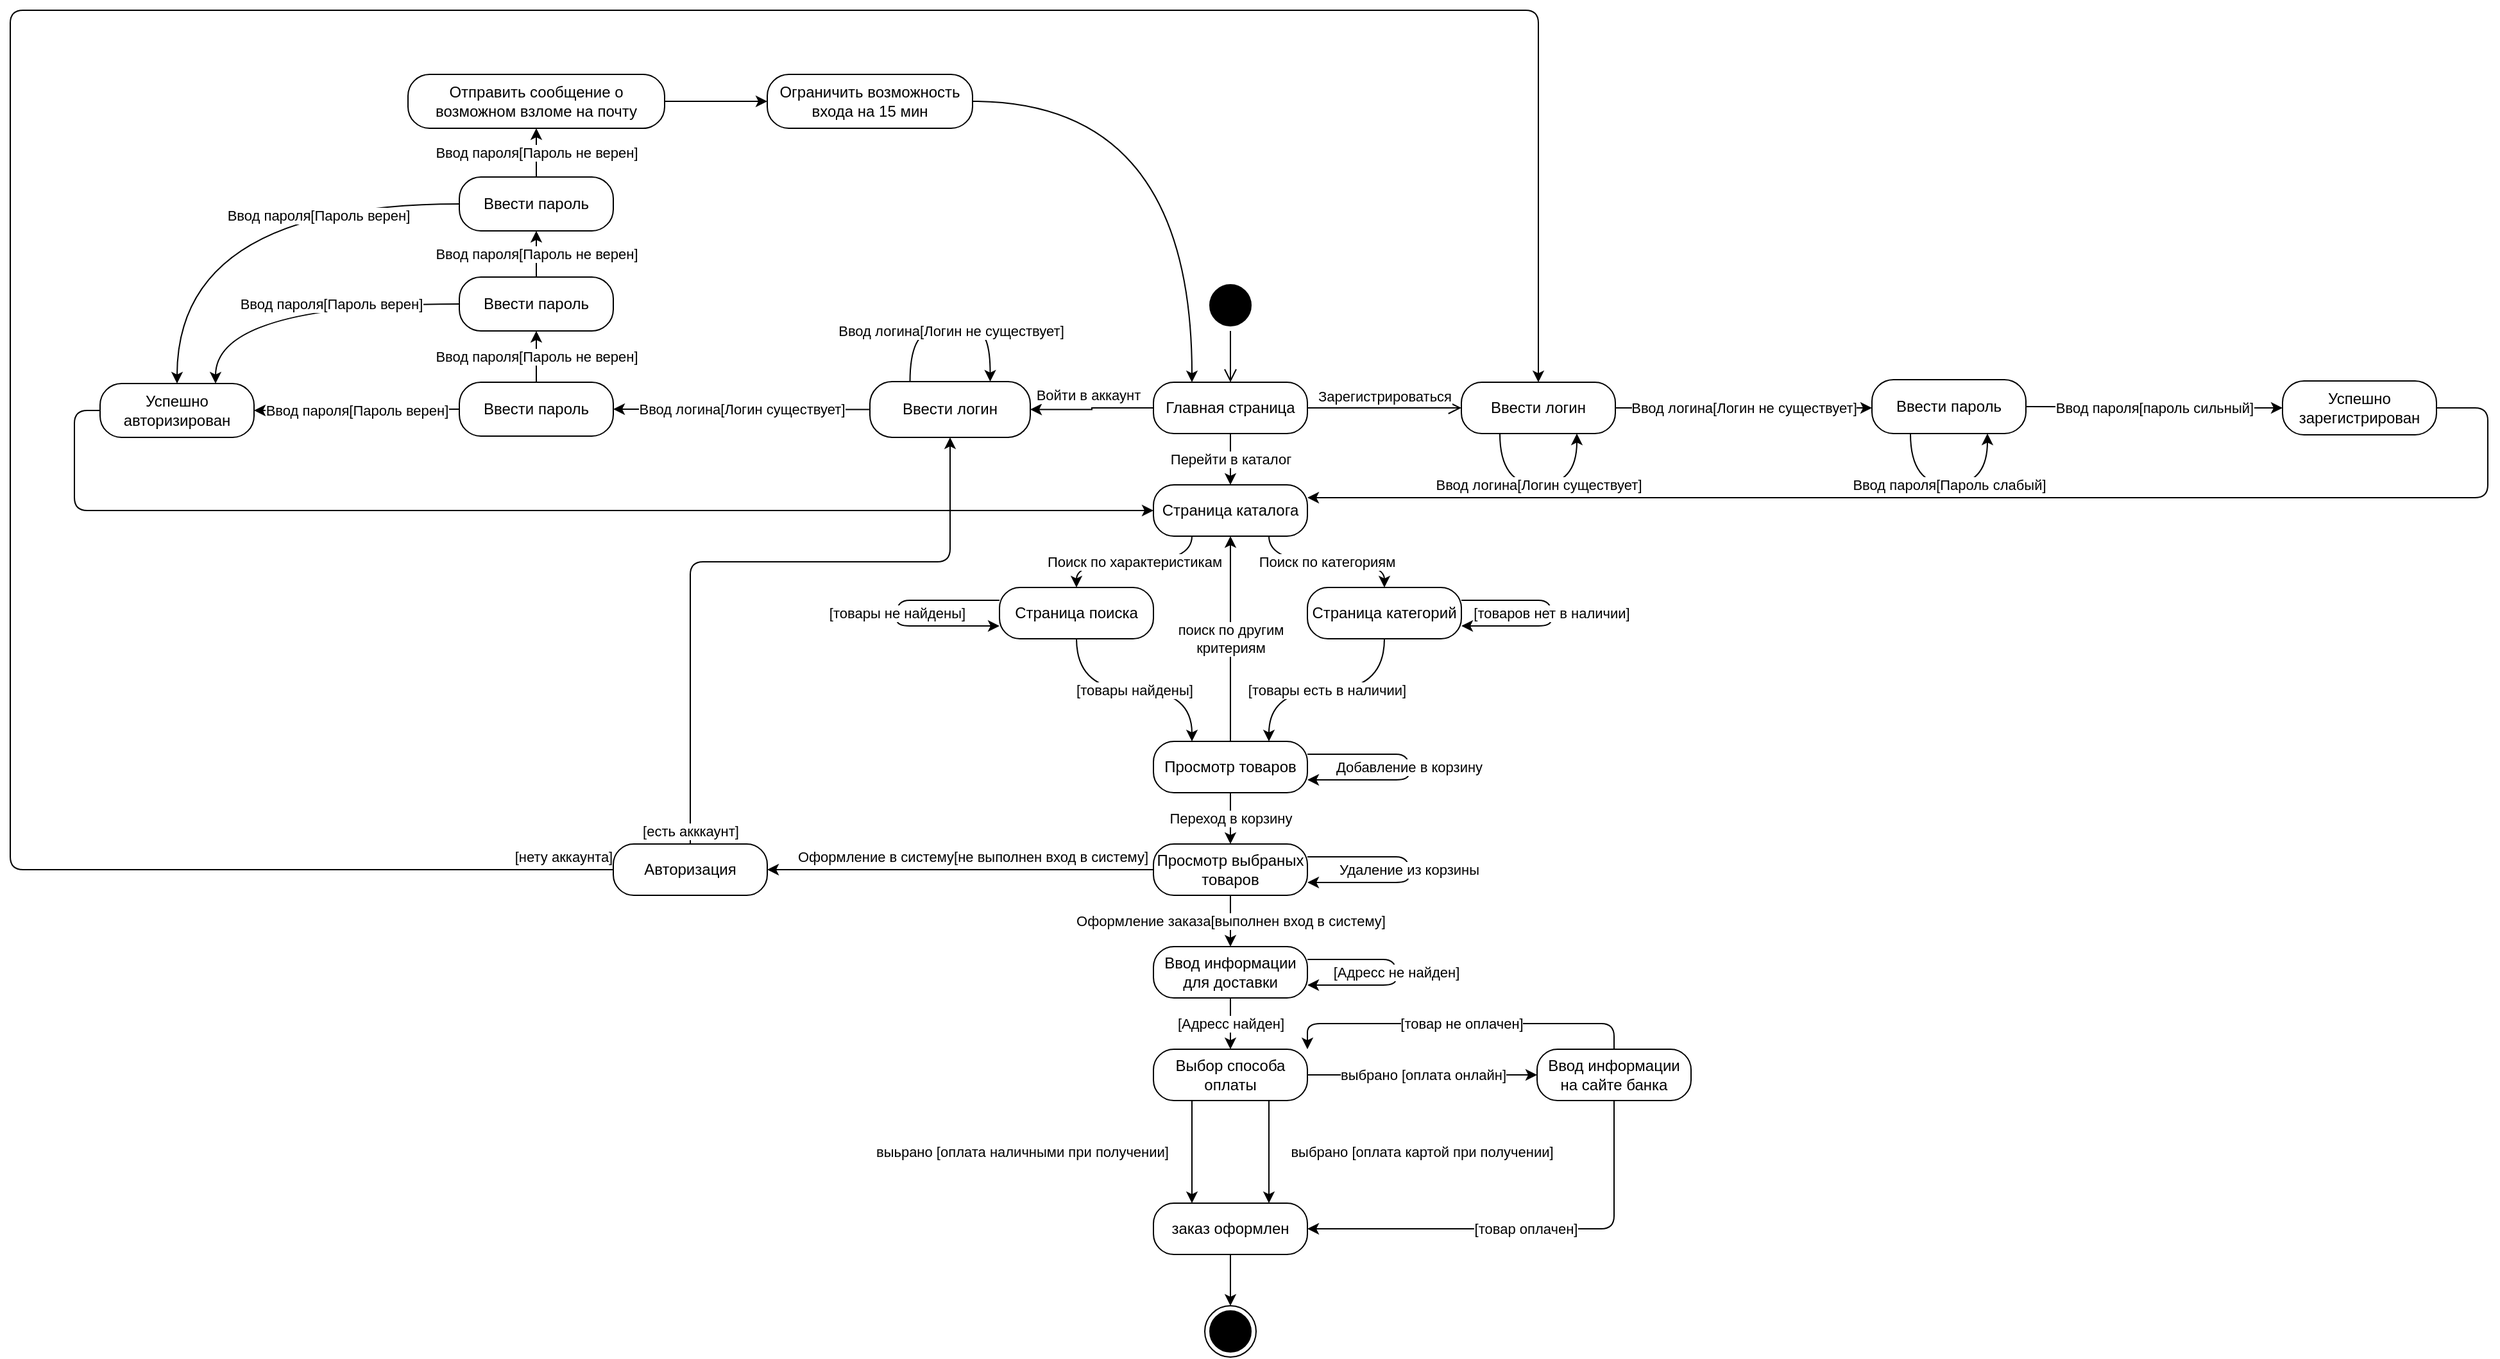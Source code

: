 <mxfile version="12.9.0" type="github">
  <diagram id="5Qrj_cHMlwDHXTjBdwBp" name="Page-1">
    <mxGraphModel dx="1993" dy="461" grid="1" gridSize="10" guides="1" tooltips="1" connect="1" arrows="1" fold="1" page="1" pageScale="1" pageWidth="1169" pageHeight="827" math="0" shadow="0">
      <root>
        <mxCell id="0" />
        <mxCell id="1" parent="0" />
        <mxCell id="1Fe0VKBd-OM9YCjam9Hl-1" value="П" style="ellipse;html=1;shape=startState;fillColor=#000000;" vertex="1" parent="1">
          <mxGeometry x="301" y="360" width="40" height="40" as="geometry" />
        </mxCell>
        <mxCell id="1Fe0VKBd-OM9YCjam9Hl-2" value="" style="edgeStyle=orthogonalEdgeStyle;html=1;verticalAlign=bottom;endArrow=open;endSize=8;" edge="1" source="1Fe0VKBd-OM9YCjam9Hl-1" parent="1" target="1Fe0VKBd-OM9YCjam9Hl-15">
          <mxGeometry relative="1" as="geometry">
            <mxPoint x="261" y="460" as="targetPoint" />
          </mxGeometry>
        </mxCell>
        <mxCell id="1Fe0VKBd-OM9YCjam9Hl-19" value="Войти в аккаунт" style="edgeStyle=orthogonalEdgeStyle;rounded=0;orthogonalLoop=1;jettySize=auto;html=1;exitX=0;exitY=0.5;exitDx=0;exitDy=0;entryX=1;entryY=0.5;entryDx=0;entryDy=0;" edge="1" parent="1" source="1Fe0VKBd-OM9YCjam9Hl-15" target="1Fe0VKBd-OM9YCjam9Hl-17">
          <mxGeometry x="-0.014" y="-10" relative="1" as="geometry">
            <mxPoint x="7" y="-10" as="offset" />
          </mxGeometry>
        </mxCell>
        <mxCell id="1Fe0VKBd-OM9YCjam9Hl-58" value="Перейти в каталог" style="edgeStyle=orthogonalEdgeStyle;curved=1;orthogonalLoop=1;jettySize=auto;html=1;exitX=0.5;exitY=1;exitDx=0;exitDy=0;entryX=0.5;entryY=0;entryDx=0;entryDy=0;" edge="1" parent="1" source="1Fe0VKBd-OM9YCjam9Hl-15" target="1Fe0VKBd-OM9YCjam9Hl-57">
          <mxGeometry relative="1" as="geometry" />
        </mxCell>
        <mxCell id="1Fe0VKBd-OM9YCjam9Hl-15" value="&lt;div&gt;Главная страница&lt;/div&gt;" style="rounded=1;whiteSpace=wrap;html=1;arcSize=40;" vertex="1" parent="1">
          <mxGeometry x="261" y="440" width="120" height="40" as="geometry" />
        </mxCell>
        <mxCell id="1Fe0VKBd-OM9YCjam9Hl-16" value="Зарегистрироваться" style="edgeStyle=orthogonalEdgeStyle;html=1;verticalAlign=bottom;endArrow=open;endSize=8;exitX=1;exitY=0.5;exitDx=0;exitDy=0;" edge="1" source="1Fe0VKBd-OM9YCjam9Hl-15" parent="1" target="1Fe0VKBd-OM9YCjam9Hl-21">
          <mxGeometry relative="1" as="geometry">
            <mxPoint x="421" y="460" as="targetPoint" />
          </mxGeometry>
        </mxCell>
        <mxCell id="1Fe0VKBd-OM9YCjam9Hl-24" value="Ввод логина[Логин не существует]" style="edgeStyle=orthogonalEdgeStyle;orthogonalLoop=1;jettySize=auto;html=1;exitX=0.25;exitY=0;exitDx=0;exitDy=0;entryX=0.75;entryY=0;entryDx=0;entryDy=0;curved=1;" edge="1" parent="1" source="1Fe0VKBd-OM9YCjam9Hl-17" target="1Fe0VKBd-OM9YCjam9Hl-17">
          <mxGeometry relative="1" as="geometry">
            <mxPoint x="401" y="290" as="targetPoint" />
            <Array as="points">
              <mxPoint x="110" y="400" />
              <mxPoint x="170" y="400" />
            </Array>
          </mxGeometry>
        </mxCell>
        <mxCell id="1Fe0VKBd-OM9YCjam9Hl-32" value="Ввод логина[Логин существует]" style="edgeStyle=orthogonalEdgeStyle;curved=1;orthogonalLoop=1;jettySize=auto;html=1;" edge="1" parent="1" source="1Fe0VKBd-OM9YCjam9Hl-17" target="1Fe0VKBd-OM9YCjam9Hl-31">
          <mxGeometry relative="1" as="geometry" />
        </mxCell>
        <mxCell id="1Fe0VKBd-OM9YCjam9Hl-17" value="Ввести логин" style="rounded=1;whiteSpace=wrap;html=1;arcSize=40;" vertex="1" parent="1">
          <mxGeometry x="40" y="439.5" width="125" height="43.5" as="geometry" />
        </mxCell>
        <mxCell id="1Fe0VKBd-OM9YCjam9Hl-38" value="Ввод пароля[Пароль верен]" style="edgeStyle=orthogonalEdgeStyle;curved=1;orthogonalLoop=1;jettySize=auto;html=1;" edge="1" parent="1" source="1Fe0VKBd-OM9YCjam9Hl-31" target="1Fe0VKBd-OM9YCjam9Hl-37">
          <mxGeometry relative="1" as="geometry" />
        </mxCell>
        <mxCell id="1Fe0VKBd-OM9YCjam9Hl-31" value="Ввести пароль" style="rounded=1;whiteSpace=wrap;html=1;arcSize=40;" vertex="1" parent="1">
          <mxGeometry x="-280" y="440" width="120" height="42" as="geometry" />
        </mxCell>
        <mxCell id="1Fe0VKBd-OM9YCjam9Hl-89" style="edgeStyle=orthogonalEdgeStyle;orthogonalLoop=1;jettySize=auto;html=1;exitX=0;exitY=0.5;exitDx=0;exitDy=0;entryX=0;entryY=0.5;entryDx=0;entryDy=0;rounded=1;" edge="1" parent="1" source="1Fe0VKBd-OM9YCjam9Hl-37" target="1Fe0VKBd-OM9YCjam9Hl-57">
          <mxGeometry relative="1" as="geometry" />
        </mxCell>
        <mxCell id="1Fe0VKBd-OM9YCjam9Hl-37" value="Успешно авторизирован" style="rounded=1;whiteSpace=wrap;html=1;arcSize=40;" vertex="1" parent="1">
          <mxGeometry x="-560" y="441" width="120" height="42" as="geometry" />
        </mxCell>
        <mxCell id="1Fe0VKBd-OM9YCjam9Hl-21" value="Ввести логин" style="rounded=1;whiteSpace=wrap;html=1;arcSize=40;" vertex="1" parent="1">
          <mxGeometry x="501.0" y="440" width="120" height="40" as="geometry" />
        </mxCell>
        <mxCell id="1Fe0VKBd-OM9YCjam9Hl-34" value="Ввод логина[Логин существует]" style="edgeStyle=orthogonalEdgeStyle;curved=1;orthogonalLoop=1;jettySize=auto;html=1;exitX=0.25;exitY=1;exitDx=0;exitDy=0;entryX=0.75;entryY=1;entryDx=0;entryDy=0;" edge="1" parent="1" source="1Fe0VKBd-OM9YCjam9Hl-21" target="1Fe0VKBd-OM9YCjam9Hl-21">
          <mxGeometry relative="1" as="geometry">
            <mxPoint x="461" y="530" as="sourcePoint" />
            <mxPoint x="661" y="530" as="targetPoint" />
            <Array as="points">
              <mxPoint x="531" y="520" />
              <mxPoint x="591" y="520" />
            </Array>
          </mxGeometry>
        </mxCell>
        <mxCell id="1Fe0VKBd-OM9YCjam9Hl-35" value="Ввод логина[Логин не существует]" style="edgeStyle=orthogonalEdgeStyle;orthogonalLoop=1;jettySize=auto;html=1;exitX=1;exitY=0.5;exitDx=0;exitDy=0;curved=1;" edge="1" parent="1" source="1Fe0VKBd-OM9YCjam9Hl-21">
          <mxGeometry relative="1" as="geometry">
            <mxPoint x="821" y="460" as="targetPoint" />
            <mxPoint x="751" y="510" as="sourcePoint" />
            <Array as="points">
              <mxPoint x="751" y="460" />
              <mxPoint x="751" y="460" />
            </Array>
          </mxGeometry>
        </mxCell>
        <mxCell id="1Fe0VKBd-OM9YCjam9Hl-55" value="Ввод пароля[пароль сильный]" style="edgeStyle=orthogonalEdgeStyle;curved=1;orthogonalLoop=1;jettySize=auto;html=1;" edge="1" parent="1" source="1Fe0VKBd-OM9YCjam9Hl-36" target="1Fe0VKBd-OM9YCjam9Hl-54">
          <mxGeometry relative="1" as="geometry" />
        </mxCell>
        <mxCell id="1Fe0VKBd-OM9YCjam9Hl-36" value="Ввести пароль" style="rounded=1;whiteSpace=wrap;html=1;arcSize=40;" vertex="1" parent="1">
          <mxGeometry x="821" y="438" width="120" height="42" as="geometry" />
        </mxCell>
        <mxCell id="1Fe0VKBd-OM9YCjam9Hl-60" style="edgeStyle=orthogonalEdgeStyle;orthogonalLoop=1;jettySize=auto;html=1;exitX=1;exitY=0.5;exitDx=0;exitDy=0;entryX=1;entryY=0.25;entryDx=0;entryDy=0;rounded=1;" edge="1" parent="1" source="1Fe0VKBd-OM9YCjam9Hl-54" target="1Fe0VKBd-OM9YCjam9Hl-57">
          <mxGeometry relative="1" as="geometry">
            <Array as="points">
              <mxPoint x="1301" y="460" />
              <mxPoint x="1301" y="530" />
            </Array>
          </mxGeometry>
        </mxCell>
        <mxCell id="1Fe0VKBd-OM9YCjam9Hl-54" value="Успешно зарегистрирован" style="rounded=1;whiteSpace=wrap;html=1;arcSize=40;" vertex="1" parent="1">
          <mxGeometry x="1141" y="439" width="120" height="42" as="geometry" />
        </mxCell>
        <mxCell id="1Fe0VKBd-OM9YCjam9Hl-39" value="Ввод пароля[Пароль не верен]" style="edgeStyle=orthogonalEdgeStyle;curved=1;orthogonalLoop=1;jettySize=auto;html=1;exitX=0.5;exitY=0;exitDx=0;exitDy=0;entryX=0.5;entryY=1;entryDx=0;entryDy=0;" edge="1" parent="1" source="1Fe0VKBd-OM9YCjam9Hl-31" target="1Fe0VKBd-OM9YCjam9Hl-40">
          <mxGeometry relative="1" as="geometry">
            <mxPoint x="-300" y="329" as="sourcePoint" />
            <mxPoint x="-140" y="329" as="targetPoint" />
          </mxGeometry>
        </mxCell>
        <mxCell id="1Fe0VKBd-OM9YCjam9Hl-40" value="Ввести пароль" style="rounded=1;whiteSpace=wrap;html=1;arcSize=40;" vertex="1" parent="1">
          <mxGeometry x="-280" y="358" width="120" height="42" as="geometry" />
        </mxCell>
        <mxCell id="1Fe0VKBd-OM9YCjam9Hl-42" value="Ввод пароля[Пароль верен]" style="edgeStyle=orthogonalEdgeStyle;curved=1;orthogonalLoop=1;jettySize=auto;html=1;exitX=0;exitY=0.5;exitDx=0;exitDy=0;entryX=0.75;entryY=0;entryDx=0;entryDy=0;" edge="1" parent="1" source="1Fe0VKBd-OM9YCjam9Hl-40" target="1Fe0VKBd-OM9YCjam9Hl-37">
          <mxGeometry x="-0.206" relative="1" as="geometry">
            <mxPoint x="-160" y="379" as="sourcePoint" />
            <mxPoint x="-470" y="430" as="targetPoint" />
            <mxPoint as="offset" />
          </mxGeometry>
        </mxCell>
        <mxCell id="1Fe0VKBd-OM9YCjam9Hl-43" value="Ввод пароля[Пароль не верен]" style="edgeStyle=orthogonalEdgeStyle;curved=1;orthogonalLoop=1;jettySize=auto;html=1;entryX=0.5;entryY=1;entryDx=0;entryDy=0;exitX=0.5;exitY=0;exitDx=0;exitDy=0;" edge="1" parent="1" target="1Fe0VKBd-OM9YCjam9Hl-44" source="1Fe0VKBd-OM9YCjam9Hl-40">
          <mxGeometry relative="1" as="geometry">
            <mxPoint x="-310" y="229" as="sourcePoint" />
            <mxPoint x="-140" y="210" as="targetPoint" />
          </mxGeometry>
        </mxCell>
        <mxCell id="1Fe0VKBd-OM9YCjam9Hl-44" value="Ввести пароль" style="rounded=1;whiteSpace=wrap;html=1;arcSize=40;" vertex="1" parent="1">
          <mxGeometry x="-280" y="280" width="120" height="42" as="geometry" />
        </mxCell>
        <mxCell id="1Fe0VKBd-OM9YCjam9Hl-50" style="edgeStyle=orthogonalEdgeStyle;curved=1;orthogonalLoop=1;jettySize=auto;html=1;exitX=1;exitY=0.5;exitDx=0;exitDy=0;entryX=0;entryY=0.5;entryDx=0;entryDy=0;" edge="1" parent="1" source="1Fe0VKBd-OM9YCjam9Hl-45" target="1Fe0VKBd-OM9YCjam9Hl-49">
          <mxGeometry relative="1" as="geometry" />
        </mxCell>
        <mxCell id="1Fe0VKBd-OM9YCjam9Hl-45" value="Отправить сообщение о возможном взломе на почту" style="rounded=1;whiteSpace=wrap;html=1;arcSize=40;" vertex="1" parent="1">
          <mxGeometry x="-320" y="200" width="200" height="42" as="geometry" />
        </mxCell>
        <mxCell id="1Fe0VKBd-OM9YCjam9Hl-46" value="Ввод пароля[Пароль не верен]" style="edgeStyle=orthogonalEdgeStyle;curved=1;orthogonalLoop=1;jettySize=auto;html=1;entryX=0.5;entryY=1;entryDx=0;entryDy=0;exitX=0.5;exitY=0;exitDx=0;exitDy=0;" edge="1" parent="1" source="1Fe0VKBd-OM9YCjam9Hl-44" target="1Fe0VKBd-OM9YCjam9Hl-45">
          <mxGeometry relative="1" as="geometry">
            <mxPoint x="-310" y="249" as="sourcePoint" />
            <mxPoint x="-310" y="172" as="targetPoint" />
          </mxGeometry>
        </mxCell>
        <mxCell id="1Fe0VKBd-OM9YCjam9Hl-47" value="Ввод пароля[Пароль верен]" style="edgeStyle=orthogonalEdgeStyle;curved=1;orthogonalLoop=1;jettySize=auto;html=1;exitX=0;exitY=0.5;exitDx=0;exitDy=0;entryX=0.5;entryY=0;entryDx=0;entryDy=0;" edge="1" parent="1" source="1Fe0VKBd-OM9YCjam9Hl-44" target="1Fe0VKBd-OM9YCjam9Hl-37">
          <mxGeometry x="-0.389" y="9" relative="1" as="geometry">
            <mxPoint x="-250" y="270.0" as="sourcePoint" />
            <mxPoint x="-90" y="378.5" as="targetPoint" />
            <mxPoint as="offset" />
          </mxGeometry>
        </mxCell>
        <mxCell id="1Fe0VKBd-OM9YCjam9Hl-88" style="edgeStyle=orthogonalEdgeStyle;orthogonalLoop=1;jettySize=auto;html=1;exitX=1;exitY=0.5;exitDx=0;exitDy=0;entryX=0.25;entryY=0;entryDx=0;entryDy=0;curved=1;" edge="1" parent="1" source="1Fe0VKBd-OM9YCjam9Hl-49" target="1Fe0VKBd-OM9YCjam9Hl-15">
          <mxGeometry relative="1" as="geometry" />
        </mxCell>
        <mxCell id="1Fe0VKBd-OM9YCjam9Hl-49" value="Ограничить возможность входа на 15 мин" style="rounded=1;whiteSpace=wrap;html=1;arcSize=40;" vertex="1" parent="1">
          <mxGeometry x="-40" y="200" width="160" height="42" as="geometry" />
        </mxCell>
        <mxCell id="1Fe0VKBd-OM9YCjam9Hl-53" value="Ввод пароля[Пароль слабый]" style="edgeStyle=orthogonalEdgeStyle;curved=1;orthogonalLoop=1;jettySize=auto;html=1;entryX=0.75;entryY=1;entryDx=0;entryDy=0;exitX=0.25;exitY=1;exitDx=0;exitDy=0;" edge="1" parent="1" source="1Fe0VKBd-OM9YCjam9Hl-36" target="1Fe0VKBd-OM9YCjam9Hl-36">
          <mxGeometry relative="1" as="geometry">
            <mxPoint x="851" y="540" as="sourcePoint" />
            <mxPoint x="601" y="490" as="targetPoint" />
            <Array as="points">
              <mxPoint x="851" y="520" />
              <mxPoint x="911" y="520" />
            </Array>
          </mxGeometry>
        </mxCell>
        <mxCell id="1Fe0VKBd-OM9YCjam9Hl-66" value="Поиск по характеристикам" style="edgeStyle=orthogonalEdgeStyle;orthogonalLoop=1;jettySize=auto;html=1;exitX=0.25;exitY=1;exitDx=0;exitDy=0;entryX=0.5;entryY=0;entryDx=0;entryDy=0;curved=1;" edge="1" parent="1" source="1Fe0VKBd-OM9YCjam9Hl-57" target="1Fe0VKBd-OM9YCjam9Hl-65">
          <mxGeometry relative="1" as="geometry" />
        </mxCell>
        <mxCell id="1Fe0VKBd-OM9YCjam9Hl-69" value="Поиск по категориям" style="edgeStyle=orthogonalEdgeStyle;curved=1;orthogonalLoop=1;jettySize=auto;html=1;exitX=0.75;exitY=1;exitDx=0;exitDy=0;entryX=0.5;entryY=0;entryDx=0;entryDy=0;" edge="1" parent="1" source="1Fe0VKBd-OM9YCjam9Hl-57" target="1Fe0VKBd-OM9YCjam9Hl-63">
          <mxGeometry relative="1" as="geometry" />
        </mxCell>
        <mxCell id="1Fe0VKBd-OM9YCjam9Hl-57" value="Страница каталога" style="rounded=1;whiteSpace=wrap;html=1;arcSize=40;" vertex="1" parent="1">
          <mxGeometry x="261" y="520" width="120" height="40" as="geometry" />
        </mxCell>
        <mxCell id="1Fe0VKBd-OM9YCjam9Hl-72" value="[товары есть в наличии]" style="edgeStyle=orthogonalEdgeStyle;curved=1;orthogonalLoop=1;jettySize=auto;html=1;exitX=0.5;exitY=1;exitDx=0;exitDy=0;entryX=0.75;entryY=0;entryDx=0;entryDy=0;" edge="1" parent="1" source="1Fe0VKBd-OM9YCjam9Hl-63" target="1Fe0VKBd-OM9YCjam9Hl-70">
          <mxGeometry relative="1" as="geometry" />
        </mxCell>
        <mxCell id="1Fe0VKBd-OM9YCjam9Hl-73" value="[товаров нет в наличии]" style="edgeStyle=orthogonalEdgeStyle;orthogonalLoop=1;jettySize=auto;html=1;exitX=1;exitY=0.25;exitDx=0;exitDy=0;entryX=1;entryY=0.75;entryDx=0;entryDy=0;rounded=1;" edge="1" parent="1" source="1Fe0VKBd-OM9YCjam9Hl-63" target="1Fe0VKBd-OM9YCjam9Hl-63">
          <mxGeometry relative="1" as="geometry">
            <mxPoint x="561" y="630" as="targetPoint" />
            <Array as="points">
              <mxPoint x="571" y="610" />
              <mxPoint x="571" y="630" />
            </Array>
          </mxGeometry>
        </mxCell>
        <mxCell id="1Fe0VKBd-OM9YCjam9Hl-63" value="Страница категорий" style="rounded=1;whiteSpace=wrap;html=1;arcSize=40;" vertex="1" parent="1">
          <mxGeometry x="381" y="600" width="120" height="40" as="geometry" />
        </mxCell>
        <mxCell id="1Fe0VKBd-OM9YCjam9Hl-71" value="[товары найдены]" style="edgeStyle=orthogonalEdgeStyle;curved=1;orthogonalLoop=1;jettySize=auto;html=1;entryX=0.25;entryY=0;entryDx=0;entryDy=0;" edge="1" parent="1" source="1Fe0VKBd-OM9YCjam9Hl-65" target="1Fe0VKBd-OM9YCjam9Hl-70">
          <mxGeometry relative="1" as="geometry" />
        </mxCell>
        <mxCell id="1Fe0VKBd-OM9YCjam9Hl-65" value="Страница поиска" style="rounded=1;whiteSpace=wrap;html=1;arcSize=40;" vertex="1" parent="1">
          <mxGeometry x="141" y="600" width="120" height="40" as="geometry" />
        </mxCell>
        <mxCell id="1Fe0VKBd-OM9YCjam9Hl-78" value="Переход в корзину" style="edgeStyle=orthogonalEdgeStyle;curved=1;orthogonalLoop=1;jettySize=auto;html=1;" edge="1" parent="1" source="1Fe0VKBd-OM9YCjam9Hl-70" target="1Fe0VKBd-OM9YCjam9Hl-77">
          <mxGeometry relative="1" as="geometry" />
        </mxCell>
        <mxCell id="1Fe0VKBd-OM9YCjam9Hl-79" value="Добавление в корзину" style="edgeStyle=orthogonalEdgeStyle;orthogonalLoop=1;jettySize=auto;html=1;exitX=1;exitY=0.25;exitDx=0;exitDy=0;entryX=1;entryY=0.75;entryDx=0;entryDy=0;rounded=1;" edge="1" parent="1" source="1Fe0VKBd-OM9YCjam9Hl-70" target="1Fe0VKBd-OM9YCjam9Hl-70">
          <mxGeometry relative="1" as="geometry">
            <mxPoint x="460" y="730.167" as="targetPoint" />
            <Array as="points">
              <mxPoint x="460" y="730" />
              <mxPoint x="460" y="750" />
            </Array>
          </mxGeometry>
        </mxCell>
        <mxCell id="1Fe0VKBd-OM9YCjam9Hl-107" value="поиск по другим&lt;br&gt;критериям" style="edgeStyle=orthogonalEdgeStyle;rounded=1;orthogonalLoop=1;jettySize=auto;html=1;exitX=0.5;exitY=0;exitDx=0;exitDy=0;entryX=0.5;entryY=1;entryDx=0;entryDy=0;" edge="1" parent="1" source="1Fe0VKBd-OM9YCjam9Hl-70" target="1Fe0VKBd-OM9YCjam9Hl-57">
          <mxGeometry relative="1" as="geometry" />
        </mxCell>
        <mxCell id="1Fe0VKBd-OM9YCjam9Hl-70" value="Просмотр товаров" style="rounded=1;whiteSpace=wrap;html=1;arcSize=40;" vertex="1" parent="1">
          <mxGeometry x="261" y="720" width="120" height="40" as="geometry" />
        </mxCell>
        <mxCell id="1Fe0VKBd-OM9YCjam9Hl-82" value="Оформление заказа[выполнен вход в систему]" style="edgeStyle=orthogonalEdgeStyle;curved=1;orthogonalLoop=1;jettySize=auto;html=1;" edge="1" parent="1" source="1Fe0VKBd-OM9YCjam9Hl-77" target="1Fe0VKBd-OM9YCjam9Hl-81">
          <mxGeometry relative="1" as="geometry" />
        </mxCell>
        <mxCell id="1Fe0VKBd-OM9YCjam9Hl-85" value="Оформление в систему[не выполнен вход в систему]" style="edgeStyle=orthogonalEdgeStyle;rounded=1;orthogonalLoop=1;jettySize=auto;html=1;exitX=0;exitY=0.5;exitDx=0;exitDy=0;entryX=1;entryY=0.5;entryDx=0;entryDy=0;" edge="1" parent="1" source="1Fe0VKBd-OM9YCjam9Hl-77" target="1Fe0VKBd-OM9YCjam9Hl-90">
          <mxGeometry x="-0.063" y="-10" relative="1" as="geometry">
            <mxPoint y="820" as="targetPoint" />
            <Array as="points" />
            <mxPoint as="offset" />
          </mxGeometry>
        </mxCell>
        <mxCell id="1Fe0VKBd-OM9YCjam9Hl-77" value="Просмотр выбраных товаров" style="rounded=1;whiteSpace=wrap;html=1;arcSize=40;" vertex="1" parent="1">
          <mxGeometry x="261" y="800" width="120" height="40" as="geometry" />
        </mxCell>
        <mxCell id="1Fe0VKBd-OM9YCjam9Hl-97" value="[Адресс не найден]" style="edgeStyle=orthogonalEdgeStyle;rounded=1;orthogonalLoop=1;jettySize=auto;html=1;exitX=1;exitY=0.25;exitDx=0;exitDy=0;entryX=1;entryY=0.75;entryDx=0;entryDy=0;" edge="1" parent="1" source="1Fe0VKBd-OM9YCjam9Hl-81" target="1Fe0VKBd-OM9YCjam9Hl-81">
          <mxGeometry relative="1" as="geometry">
            <mxPoint x="461" y="900" as="targetPoint" />
            <Array as="points">
              <mxPoint x="450" y="890" />
              <mxPoint x="450" y="910" />
            </Array>
          </mxGeometry>
        </mxCell>
        <mxCell id="1Fe0VKBd-OM9YCjam9Hl-100" value="[Адресс найден]" style="edgeStyle=orthogonalEdgeStyle;rounded=1;orthogonalLoop=1;jettySize=auto;html=1;" edge="1" parent="1" source="1Fe0VKBd-OM9YCjam9Hl-81" target="1Fe0VKBd-OM9YCjam9Hl-99">
          <mxGeometry relative="1" as="geometry" />
        </mxCell>
        <mxCell id="1Fe0VKBd-OM9YCjam9Hl-81" value="Ввод информации для доставки" style="rounded=1;whiteSpace=wrap;html=1;arcSize=40;" vertex="1" parent="1">
          <mxGeometry x="261" y="880" width="120" height="40" as="geometry" />
        </mxCell>
        <mxCell id="1Fe0VKBd-OM9YCjam9Hl-102" value="выбрано [оплата онлайн]" style="edgeStyle=orthogonalEdgeStyle;rounded=1;orthogonalLoop=1;jettySize=auto;html=1;" edge="1" parent="1" source="1Fe0VKBd-OM9YCjam9Hl-99" target="1Fe0VKBd-OM9YCjam9Hl-101">
          <mxGeometry relative="1" as="geometry" />
        </mxCell>
        <mxCell id="1Fe0VKBd-OM9YCjam9Hl-104" value="&lt;div align=&quot;left&quot;&gt;выбрано [оплата картой при получении]&lt;br&gt;&lt;/div&gt;" style="edgeStyle=orthogonalEdgeStyle;rounded=1;orthogonalLoop=1;jettySize=auto;html=1;exitX=0.75;exitY=1;exitDx=0;exitDy=0;entryX=0.75;entryY=0;entryDx=0;entryDy=0;" edge="1" parent="1" source="1Fe0VKBd-OM9YCjam9Hl-99" target="1Fe0VKBd-OM9YCjam9Hl-103">
          <mxGeometry y="119" relative="1" as="geometry">
            <mxPoint as="offset" />
          </mxGeometry>
        </mxCell>
        <mxCell id="1Fe0VKBd-OM9YCjam9Hl-106" value="выьрано [оплата наличными при получении]&amp;nbsp; " style="edgeStyle=orthogonalEdgeStyle;rounded=1;orthogonalLoop=1;jettySize=auto;html=1;entryX=0.25;entryY=0;entryDx=0;entryDy=0;exitX=0.25;exitY=1;exitDx=0;exitDy=0;" edge="1" parent="1" source="1Fe0VKBd-OM9YCjam9Hl-99" target="1Fe0VKBd-OM9YCjam9Hl-103">
          <mxGeometry y="-131" relative="1" as="geometry">
            <mxPoint x="70" y="980" as="targetPoint" />
            <mxPoint as="offset" />
          </mxGeometry>
        </mxCell>
        <mxCell id="1Fe0VKBd-OM9YCjam9Hl-99" value="Выбор способа оплаты" style="rounded=1;whiteSpace=wrap;html=1;arcSize=40;" vertex="1" parent="1">
          <mxGeometry x="261" y="960" width="120" height="40" as="geometry" />
        </mxCell>
        <mxCell id="1Fe0VKBd-OM9YCjam9Hl-115" value="" style="edgeStyle=orthogonalEdgeStyle;rounded=1;orthogonalLoop=1;jettySize=auto;html=1;entryX=0.5;entryY=0;entryDx=0;entryDy=0;" edge="1" parent="1" source="1Fe0VKBd-OM9YCjam9Hl-103" target="1Fe0VKBd-OM9YCjam9Hl-116">
          <mxGeometry relative="1" as="geometry">
            <mxPoint x="321" y="1160" as="targetPoint" />
          </mxGeometry>
        </mxCell>
        <mxCell id="1Fe0VKBd-OM9YCjam9Hl-103" value="заказ оформлен" style="rounded=1;whiteSpace=wrap;html=1;arcSize=40;" vertex="1" parent="1">
          <mxGeometry x="261" y="1080" width="120" height="40" as="geometry" />
        </mxCell>
        <mxCell id="1Fe0VKBd-OM9YCjam9Hl-109" value="[товар оплачен]" style="edgeStyle=orthogonalEdgeStyle;rounded=1;orthogonalLoop=1;jettySize=auto;html=1;exitX=0.5;exitY=1;exitDx=0;exitDy=0;entryX=1;entryY=0.5;entryDx=0;entryDy=0;" edge="1" parent="1" source="1Fe0VKBd-OM9YCjam9Hl-101" target="1Fe0VKBd-OM9YCjam9Hl-103">
          <mxGeometry relative="1" as="geometry" />
        </mxCell>
        <mxCell id="1Fe0VKBd-OM9YCjam9Hl-110" value="[товар не оплачен]" style="edgeStyle=orthogonalEdgeStyle;rounded=1;orthogonalLoop=1;jettySize=auto;html=1;exitX=0.5;exitY=0;exitDx=0;exitDy=0;entryX=1;entryY=0;entryDx=0;entryDy=0;" edge="1" parent="1" source="1Fe0VKBd-OM9YCjam9Hl-101" target="1Fe0VKBd-OM9YCjam9Hl-99">
          <mxGeometry relative="1" as="geometry" />
        </mxCell>
        <mxCell id="1Fe0VKBd-OM9YCjam9Hl-101" value="Ввод информации на сайте банка" style="rounded=1;whiteSpace=wrap;html=1;arcSize=40;" vertex="1" parent="1">
          <mxGeometry x="560" y="960" width="120" height="40" as="geometry" />
        </mxCell>
        <mxCell id="1Fe0VKBd-OM9YCjam9Hl-74" value="[товары не найдены]" style="edgeStyle=orthogonalEdgeStyle;orthogonalLoop=1;jettySize=auto;html=1;exitX=0;exitY=0.25;exitDx=0;exitDy=0;entryX=0;entryY=0.75;entryDx=0;entryDy=0;rounded=1;" edge="1" parent="1" source="1Fe0VKBd-OM9YCjam9Hl-65" target="1Fe0VKBd-OM9YCjam9Hl-65">
          <mxGeometry relative="1" as="geometry">
            <mxPoint x="41" y="620" as="targetPoint" />
            <mxPoint x="41" y="600" as="sourcePoint" />
            <Array as="points">
              <mxPoint x="61" y="610" />
              <mxPoint x="61" y="630" />
            </Array>
            <mxPoint as="offset" />
          </mxGeometry>
        </mxCell>
        <mxCell id="1Fe0VKBd-OM9YCjam9Hl-80" value="Удаление из корзины" style="edgeStyle=orthogonalEdgeStyle;orthogonalLoop=1;jettySize=auto;html=1;entryX=1;entryY=0.75;entryDx=0;entryDy=0;exitX=1;exitY=0.25;exitDx=0;exitDy=0;rounded=1;" edge="1" parent="1" source="1Fe0VKBd-OM9YCjam9Hl-77" target="1Fe0VKBd-OM9YCjam9Hl-77">
          <mxGeometry relative="1" as="geometry">
            <mxPoint x="391" y="760" as="targetPoint" />
            <mxPoint x="381" y="790" as="sourcePoint" />
            <Array as="points">
              <mxPoint x="460" y="810" />
              <mxPoint x="460" y="830" />
            </Array>
          </mxGeometry>
        </mxCell>
        <mxCell id="1Fe0VKBd-OM9YCjam9Hl-92" value="[есть акккаунт]" style="edgeStyle=orthogonalEdgeStyle;rounded=1;orthogonalLoop=1;jettySize=auto;html=1;entryX=0.5;entryY=1;entryDx=0;entryDy=0;" edge="1" parent="1" source="1Fe0VKBd-OM9YCjam9Hl-90" target="1Fe0VKBd-OM9YCjam9Hl-17">
          <mxGeometry x="-0.962" relative="1" as="geometry">
            <mxPoint x="-100" y="720" as="targetPoint" />
            <Array as="points">
              <mxPoint x="-100" y="580" />
              <mxPoint x="103" y="580" />
            </Array>
            <mxPoint as="offset" />
          </mxGeometry>
        </mxCell>
        <mxCell id="1Fe0VKBd-OM9YCjam9Hl-94" value="[нету аккаунта]" style="edgeStyle=orthogonalEdgeStyle;rounded=1;orthogonalLoop=1;jettySize=auto;html=1;entryX=0.5;entryY=0;entryDx=0;entryDy=0;" edge="1" parent="1" source="1Fe0VKBd-OM9YCjam9Hl-90" target="1Fe0VKBd-OM9YCjam9Hl-21">
          <mxGeometry x="-0.97" y="-10" relative="1" as="geometry">
            <mxPoint x="-240" y="820" as="targetPoint" />
            <Array as="points">
              <mxPoint x="-630" y="820" />
              <mxPoint x="-630" y="150" />
              <mxPoint x="561" y="150" />
            </Array>
            <mxPoint as="offset" />
          </mxGeometry>
        </mxCell>
        <mxCell id="1Fe0VKBd-OM9YCjam9Hl-90" value="Авторизация" style="rounded=1;whiteSpace=wrap;html=1;arcSize=40;" vertex="1" parent="1">
          <mxGeometry x="-160" y="800" width="120" height="40" as="geometry" />
        </mxCell>
        <mxCell id="1Fe0VKBd-OM9YCjam9Hl-116" value="" style="ellipse;html=1;shape=endState;fillColor=#000000;" vertex="1" parent="1">
          <mxGeometry x="301" y="1160" width="40" height="40" as="geometry" />
        </mxCell>
      </root>
    </mxGraphModel>
  </diagram>
</mxfile>
